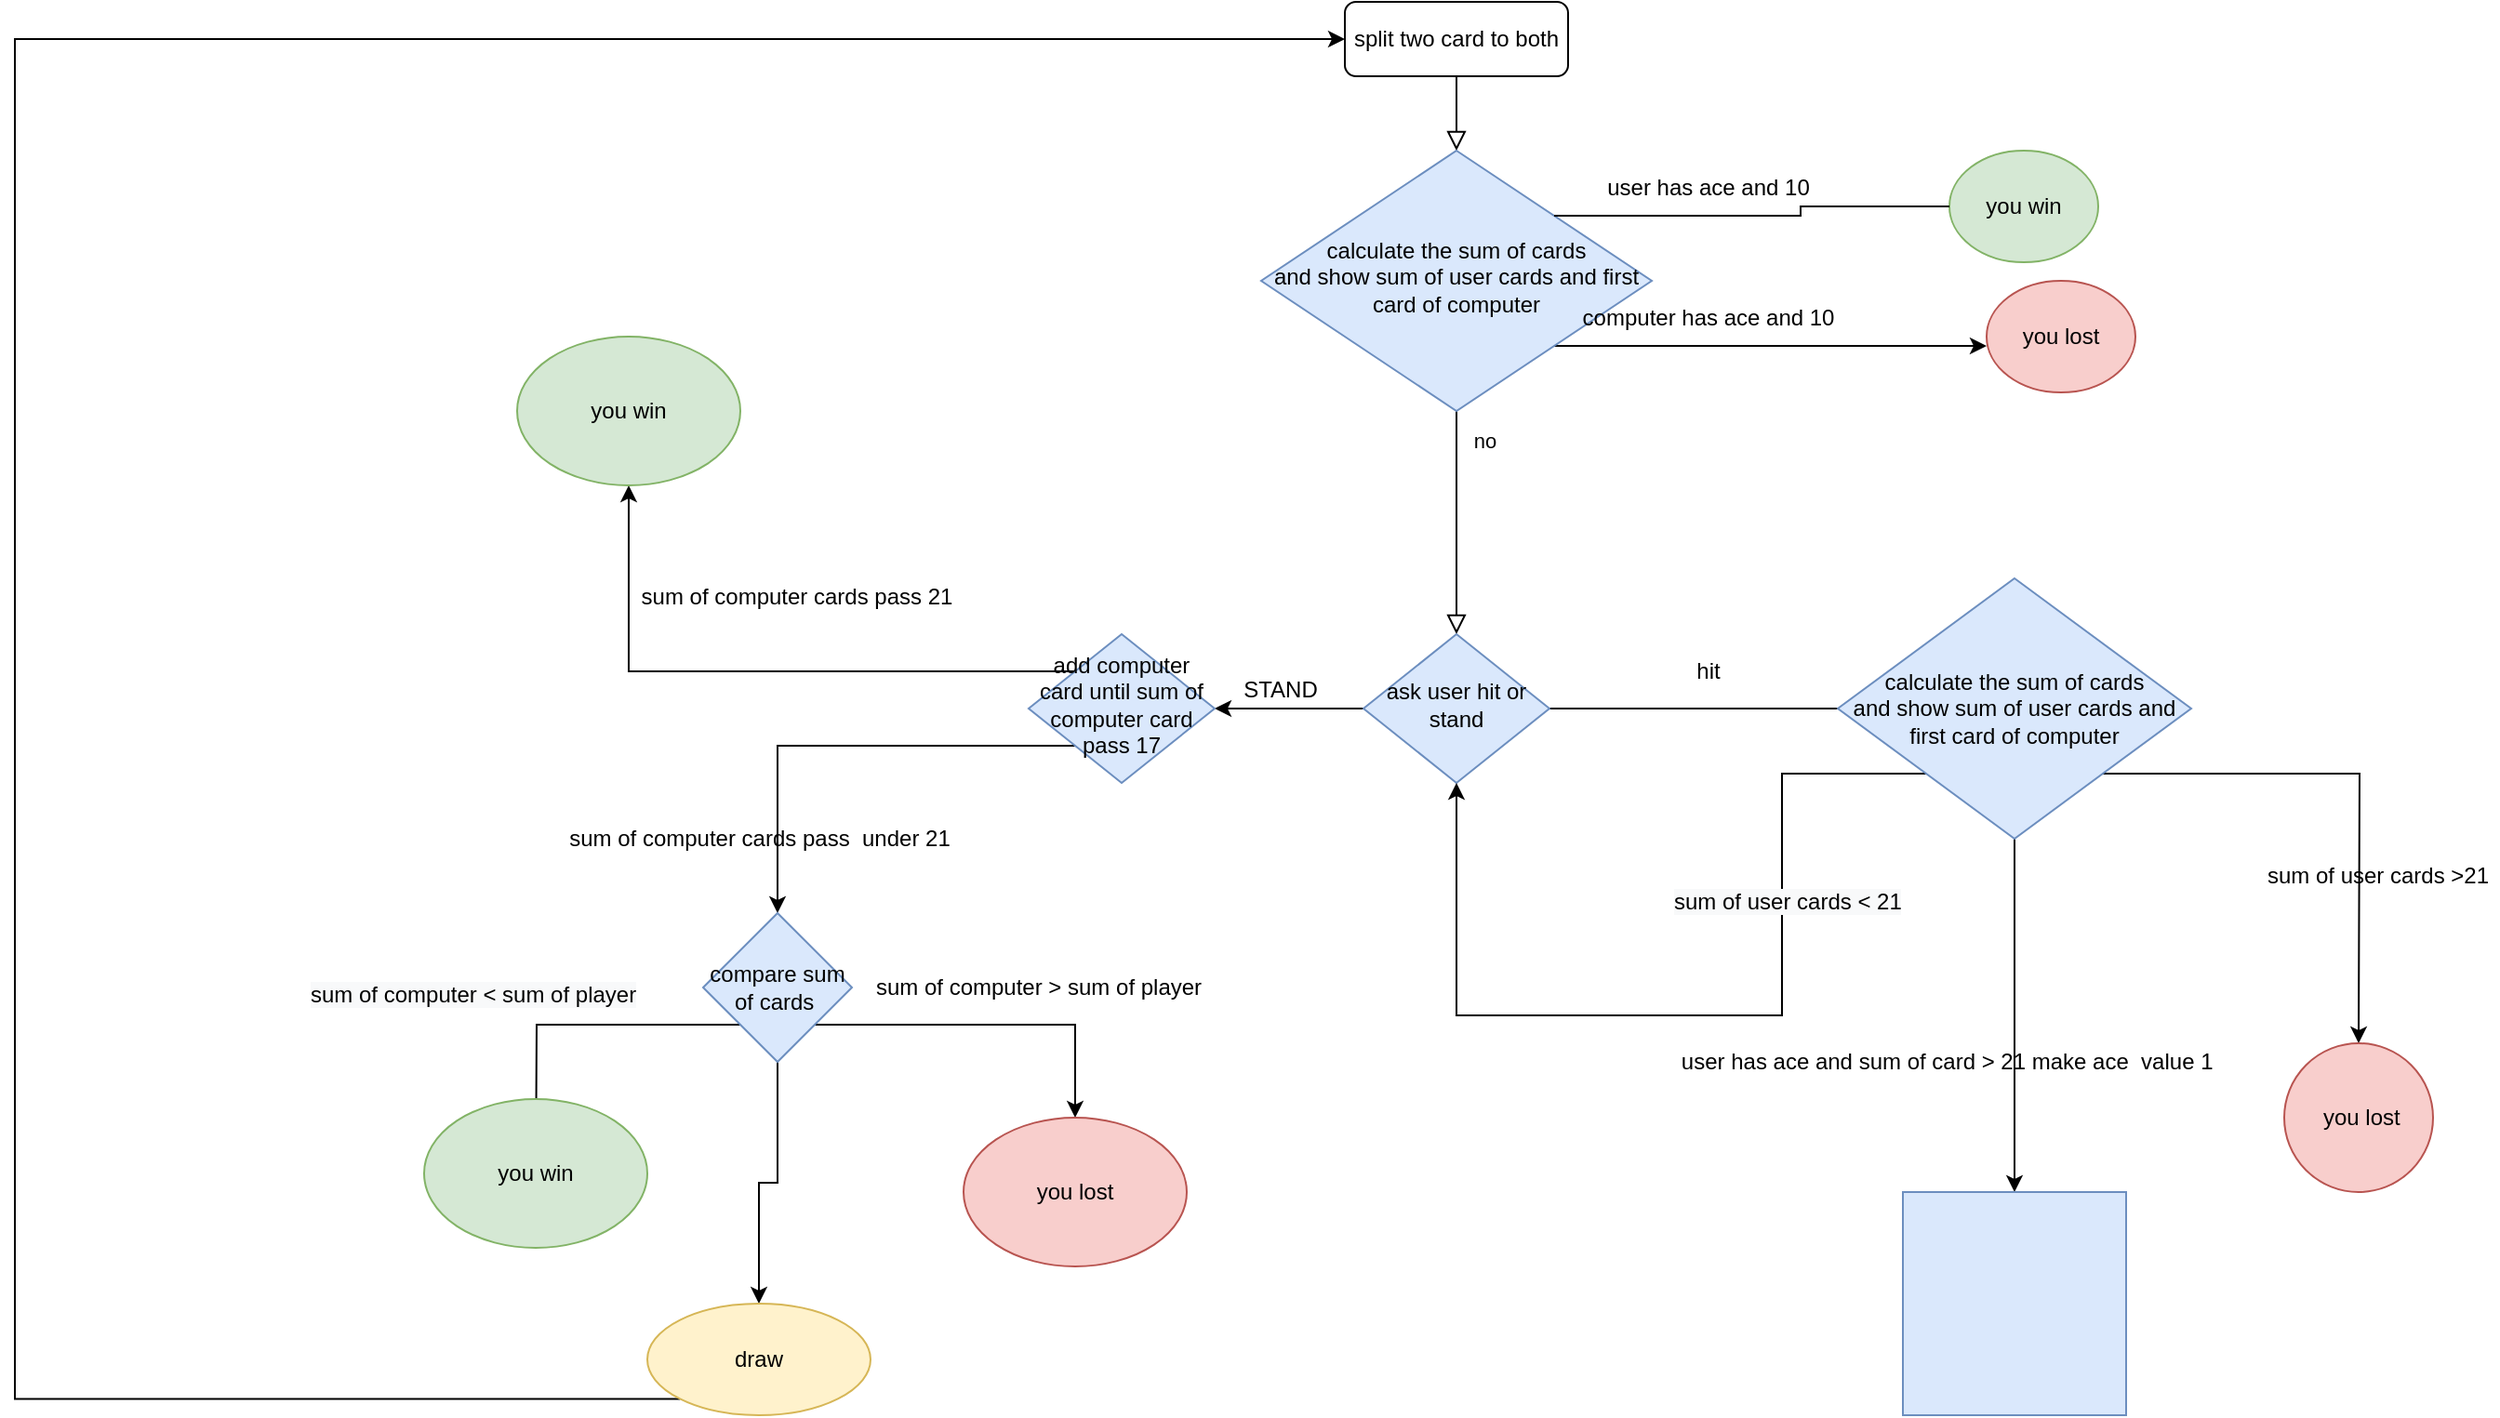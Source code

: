 <mxfile version="17.4.6" type="github">
  <diagram id="C5RBs43oDa-KdzZeNtuy" name="Page-1">
    <mxGraphModel dx="2310" dy="849" grid="1" gridSize="10" guides="1" tooltips="1" connect="1" arrows="1" fold="1" page="1" pageScale="1" pageWidth="827" pageHeight="1169" math="0" shadow="0">
      <root>
        <mxCell id="WIyWlLk6GJQsqaUBKTNV-0" />
        <mxCell id="WIyWlLk6GJQsqaUBKTNV-1" parent="WIyWlLk6GJQsqaUBKTNV-0" />
        <mxCell id="WIyWlLk6GJQsqaUBKTNV-2" value="" style="rounded=0;html=1;jettySize=auto;orthogonalLoop=1;fontSize=11;endArrow=block;endFill=0;endSize=8;strokeWidth=1;shadow=0;labelBackgroundColor=none;edgeStyle=orthogonalEdgeStyle;" parent="WIyWlLk6GJQsqaUBKTNV-1" source="WIyWlLk6GJQsqaUBKTNV-3" target="WIyWlLk6GJQsqaUBKTNV-6" edge="1">
          <mxGeometry relative="1" as="geometry" />
        </mxCell>
        <mxCell id="WIyWlLk6GJQsqaUBKTNV-3" value="split two card to both&lt;br&gt;" style="rounded=1;whiteSpace=wrap;html=1;fontSize=12;glass=0;strokeWidth=1;shadow=0;" parent="WIyWlLk6GJQsqaUBKTNV-1" vertex="1">
          <mxGeometry x="145" y="50" width="120" height="40" as="geometry" />
        </mxCell>
        <mxCell id="WIyWlLk6GJQsqaUBKTNV-4" value="no" style="rounded=0;html=1;jettySize=auto;orthogonalLoop=1;fontSize=11;endArrow=block;endFill=0;endSize=8;strokeWidth=1;shadow=0;labelBackgroundColor=none;edgeStyle=orthogonalEdgeStyle;" parent="WIyWlLk6GJQsqaUBKTNV-1" source="WIyWlLk6GJQsqaUBKTNV-6" target="WIyWlLk6GJQsqaUBKTNV-10" edge="1">
          <mxGeometry x="-0.733" y="15" relative="1" as="geometry">
            <mxPoint as="offset" />
          </mxGeometry>
        </mxCell>
        <mxCell id="JVyS36UjJmiZODnNpVle-0" style="edgeStyle=orthogonalEdgeStyle;rounded=0;orthogonalLoop=1;jettySize=auto;html=1;exitX=1;exitY=0;exitDx=0;exitDy=0;startArrow=none;" edge="1" parent="WIyWlLk6GJQsqaUBKTNV-1" source="JVyS36UjJmiZODnNpVle-3">
          <mxGeometry relative="1" as="geometry">
            <mxPoint x="490" y="165" as="targetPoint" />
            <Array as="points">
              <mxPoint x="490" y="165" />
            </Array>
          </mxGeometry>
        </mxCell>
        <mxCell id="JVyS36UjJmiZODnNpVle-1" style="edgeStyle=orthogonalEdgeStyle;rounded=0;orthogonalLoop=1;jettySize=auto;html=1;exitX=1;exitY=1;exitDx=0;exitDy=0;" edge="1" parent="WIyWlLk6GJQsqaUBKTNV-1" source="WIyWlLk6GJQsqaUBKTNV-6">
          <mxGeometry relative="1" as="geometry">
            <mxPoint x="490" y="235" as="targetPoint" />
          </mxGeometry>
        </mxCell>
        <mxCell id="WIyWlLk6GJQsqaUBKTNV-6" value="calculate the sum of cards&lt;br&gt;and show sum of user cards and first card of computer" style="rhombus;whiteSpace=wrap;html=1;shadow=0;fontFamily=Helvetica;fontSize=12;align=center;strokeWidth=1;spacing=6;spacingTop=-4;fillColor=#dae8fc;strokeColor=#6c8ebf;" parent="WIyWlLk6GJQsqaUBKTNV-1" vertex="1">
          <mxGeometry x="100" y="130" width="210" height="140" as="geometry" />
        </mxCell>
        <mxCell id="JVyS36UjJmiZODnNpVle-8" style="edgeStyle=orthogonalEdgeStyle;rounded=0;orthogonalLoop=1;jettySize=auto;html=1;exitX=1;exitY=0.5;exitDx=0;exitDy=0;" edge="1" parent="WIyWlLk6GJQsqaUBKTNV-1" source="WIyWlLk6GJQsqaUBKTNV-10">
          <mxGeometry relative="1" as="geometry">
            <mxPoint x="440" y="430" as="targetPoint" />
          </mxGeometry>
        </mxCell>
        <mxCell id="JVyS36UjJmiZODnNpVle-24" value="" style="edgeStyle=orthogonalEdgeStyle;rounded=0;orthogonalLoop=1;jettySize=auto;html=1;" edge="1" parent="WIyWlLk6GJQsqaUBKTNV-1" source="WIyWlLk6GJQsqaUBKTNV-10" target="JVyS36UjJmiZODnNpVle-23">
          <mxGeometry relative="1" as="geometry" />
        </mxCell>
        <mxCell id="WIyWlLk6GJQsqaUBKTNV-10" value="ask user hit or stand" style="rhombus;whiteSpace=wrap;html=1;shadow=0;fontFamily=Helvetica;fontSize=12;align=center;strokeWidth=1;spacing=6;spacingTop=-4;fillColor=#dae8fc;strokeColor=#6c8ebf;" parent="WIyWlLk6GJQsqaUBKTNV-1" vertex="1">
          <mxGeometry x="155" y="390" width="100" height="80" as="geometry" />
        </mxCell>
        <mxCell id="JVyS36UjJmiZODnNpVle-2" value="user has ace and 10" style="text;html=1;align=center;verticalAlign=middle;resizable=0;points=[];autosize=1;strokeColor=none;fillColor=none;" vertex="1" parent="WIyWlLk6GJQsqaUBKTNV-1">
          <mxGeometry x="280" y="140" width="120" height="20" as="geometry" />
        </mxCell>
        <mxCell id="JVyS36UjJmiZODnNpVle-3" value="you win" style="ellipse;whiteSpace=wrap;html=1;fillColor=#d5e8d4;strokeColor=#82b366;" vertex="1" parent="WIyWlLk6GJQsqaUBKTNV-1">
          <mxGeometry x="470" y="130" width="80" height="60" as="geometry" />
        </mxCell>
        <mxCell id="JVyS36UjJmiZODnNpVle-4" value="" style="edgeStyle=orthogonalEdgeStyle;rounded=0;orthogonalLoop=1;jettySize=auto;html=1;exitX=1;exitY=0;exitDx=0;exitDy=0;endArrow=none;" edge="1" parent="WIyWlLk6GJQsqaUBKTNV-1" source="WIyWlLk6GJQsqaUBKTNV-6" target="JVyS36UjJmiZODnNpVle-3">
          <mxGeometry relative="1" as="geometry">
            <mxPoint x="490" y="165" as="targetPoint" />
            <mxPoint x="257.5" y="165" as="sourcePoint" />
            <Array as="points" />
          </mxGeometry>
        </mxCell>
        <mxCell id="JVyS36UjJmiZODnNpVle-5" value="you lost" style="ellipse;whiteSpace=wrap;html=1;fillColor=#f8cecc;strokeColor=#b85450;" vertex="1" parent="WIyWlLk6GJQsqaUBKTNV-1">
          <mxGeometry x="490" y="200" width="80" height="60" as="geometry" />
        </mxCell>
        <mxCell id="JVyS36UjJmiZODnNpVle-6" value="computer has ace and 10" style="text;html=1;align=center;verticalAlign=middle;resizable=0;points=[];autosize=1;strokeColor=none;fillColor=none;" vertex="1" parent="WIyWlLk6GJQsqaUBKTNV-1">
          <mxGeometry x="265" y="210" width="150" height="20" as="geometry" />
        </mxCell>
        <mxCell id="JVyS36UjJmiZODnNpVle-9" value="hit" style="text;html=1;align=center;verticalAlign=middle;resizable=0;points=[];autosize=1;strokeColor=none;fillColor=none;" vertex="1" parent="WIyWlLk6GJQsqaUBKTNV-1">
          <mxGeometry x="325" y="400" width="30" height="20" as="geometry" />
        </mxCell>
        <mxCell id="JVyS36UjJmiZODnNpVle-14" style="edgeStyle=orthogonalEdgeStyle;rounded=0;orthogonalLoop=1;jettySize=auto;html=1;exitX=0;exitY=1;exitDx=0;exitDy=0;entryX=0.5;entryY=1;entryDx=0;entryDy=0;" edge="1" parent="WIyWlLk6GJQsqaUBKTNV-1" source="JVyS36UjJmiZODnNpVle-11" target="WIyWlLk6GJQsqaUBKTNV-10">
          <mxGeometry relative="1" as="geometry">
            <mxPoint x="375" y="690" as="targetPoint" />
            <Array as="points">
              <mxPoint x="380" y="465" />
              <mxPoint x="380" y="595" />
              <mxPoint x="205" y="595" />
            </Array>
          </mxGeometry>
        </mxCell>
        <mxCell id="JVyS36UjJmiZODnNpVle-16" style="edgeStyle=orthogonalEdgeStyle;rounded=0;orthogonalLoop=1;jettySize=auto;html=1;exitX=1;exitY=1;exitDx=0;exitDy=0;" edge="1" parent="WIyWlLk6GJQsqaUBKTNV-1" source="JVyS36UjJmiZODnNpVle-11">
          <mxGeometry relative="1" as="geometry">
            <mxPoint x="690" y="610" as="targetPoint" />
          </mxGeometry>
        </mxCell>
        <mxCell id="JVyS36UjJmiZODnNpVle-49" value="" style="edgeStyle=orthogonalEdgeStyle;rounded=0;orthogonalLoop=1;jettySize=auto;html=1;" edge="1" parent="WIyWlLk6GJQsqaUBKTNV-1" source="JVyS36UjJmiZODnNpVle-11" target="JVyS36UjJmiZODnNpVle-48">
          <mxGeometry relative="1" as="geometry" />
        </mxCell>
        <mxCell id="JVyS36UjJmiZODnNpVle-11" value="&lt;span&gt;calculate the sum of cards&lt;/span&gt;&lt;br&gt;&lt;span&gt;and show sum of user cards and first card of computer&lt;/span&gt;" style="rhombus;whiteSpace=wrap;html=1;fillColor=#dae8fc;strokeColor=#6c8ebf;" vertex="1" parent="WIyWlLk6GJQsqaUBKTNV-1">
          <mxGeometry x="410" y="360" width="190" height="140" as="geometry" />
        </mxCell>
        <mxCell id="JVyS36UjJmiZODnNpVle-17" value="&amp;nbsp;you lost" style="ellipse;whiteSpace=wrap;html=1;aspect=fixed;fillColor=#f8cecc;strokeColor=#b85450;" vertex="1" parent="WIyWlLk6GJQsqaUBKTNV-1">
          <mxGeometry x="650" y="610" width="80" height="80" as="geometry" />
        </mxCell>
        <mxCell id="JVyS36UjJmiZODnNpVle-18" value="&lt;span&gt;sum of user cards &amp;gt;21&lt;/span&gt;" style="text;html=1;align=center;verticalAlign=middle;resizable=0;points=[];autosize=1;strokeColor=none;fillColor=none;" vertex="1" parent="WIyWlLk6GJQsqaUBKTNV-1">
          <mxGeometry x="635" y="510" width="130" height="20" as="geometry" />
        </mxCell>
        <mxCell id="JVyS36UjJmiZODnNpVle-20" value="&lt;span style=&quot;color: rgb(0 , 0 , 0) ; font-family: &amp;#34;helvetica&amp;#34; ; font-size: 12px ; font-style: normal ; font-weight: 400 ; letter-spacing: normal ; text-align: center ; text-indent: 0px ; text-transform: none ; word-spacing: 0px ; background-color: rgb(248 , 249 , 250) ; display: inline ; float: none&quot;&gt;sum of user cards &amp;lt; 21&lt;/span&gt;" style="text;whiteSpace=wrap;html=1;" vertex="1" parent="WIyWlLk6GJQsqaUBKTNV-1">
          <mxGeometry x="320" y="520" width="140" height="30" as="geometry" />
        </mxCell>
        <mxCell id="JVyS36UjJmiZODnNpVle-30" style="edgeStyle=orthogonalEdgeStyle;rounded=0;orthogonalLoop=1;jettySize=auto;html=1;exitX=0;exitY=1;exitDx=0;exitDy=0;" edge="1" parent="WIyWlLk6GJQsqaUBKTNV-1" source="JVyS36UjJmiZODnNpVle-23" target="JVyS36UjJmiZODnNpVle-37">
          <mxGeometry relative="1" as="geometry">
            <mxPoint x="-160" y="580" as="targetPoint" />
          </mxGeometry>
        </mxCell>
        <mxCell id="JVyS36UjJmiZODnNpVle-31" style="edgeStyle=orthogonalEdgeStyle;rounded=0;orthogonalLoop=1;jettySize=auto;html=1;exitX=0;exitY=0;exitDx=0;exitDy=0;" edge="1" parent="WIyWlLk6GJQsqaUBKTNV-1" source="JVyS36UjJmiZODnNpVle-23" target="JVyS36UjJmiZODnNpVle-36">
          <mxGeometry relative="1" as="geometry">
            <mxPoint x="-160" y="320" as="targetPoint" />
          </mxGeometry>
        </mxCell>
        <mxCell id="JVyS36UjJmiZODnNpVle-23" value="add computer card until sum of computer card pass 17" style="rhombus;whiteSpace=wrap;html=1;shadow=0;fontFamily=Helvetica;fontSize=12;align=center;strokeWidth=1;spacing=6;spacingTop=-4;fillColor=#dae8fc;strokeColor=#6c8ebf;" vertex="1" parent="WIyWlLk6GJQsqaUBKTNV-1">
          <mxGeometry x="-25" y="390" width="100" height="80" as="geometry" />
        </mxCell>
        <mxCell id="JVyS36UjJmiZODnNpVle-25" value="STAND" style="text;html=1;align=center;verticalAlign=middle;resizable=0;points=[];autosize=1;strokeColor=none;fillColor=none;" vertex="1" parent="WIyWlLk6GJQsqaUBKTNV-1">
          <mxGeometry x="80" y="410" width="60" height="20" as="geometry" />
        </mxCell>
        <mxCell id="JVyS36UjJmiZODnNpVle-32" value="sum of computer cards pass 21" style="text;html=1;align=center;verticalAlign=middle;resizable=0;points=[];autosize=1;strokeColor=none;fillColor=none;" vertex="1" parent="WIyWlLk6GJQsqaUBKTNV-1">
          <mxGeometry x="-240" y="360" width="180" height="20" as="geometry" />
        </mxCell>
        <mxCell id="JVyS36UjJmiZODnNpVle-35" value="sum of computer cards pass&amp;nbsp; under 21" style="text;html=1;align=center;verticalAlign=middle;resizable=0;points=[];autosize=1;strokeColor=none;fillColor=none;" vertex="1" parent="WIyWlLk6GJQsqaUBKTNV-1">
          <mxGeometry x="-280" y="490" width="220" height="20" as="geometry" />
        </mxCell>
        <mxCell id="JVyS36UjJmiZODnNpVle-36" value="you win" style="ellipse;whiteSpace=wrap;html=1;fillColor=#d5e8d4;strokeColor=#82b366;" vertex="1" parent="WIyWlLk6GJQsqaUBKTNV-1">
          <mxGeometry x="-300" y="230" width="120" height="80" as="geometry" />
        </mxCell>
        <mxCell id="JVyS36UjJmiZODnNpVle-38" style="edgeStyle=orthogonalEdgeStyle;rounded=0;orthogonalLoop=1;jettySize=auto;html=1;exitX=1;exitY=1;exitDx=0;exitDy=0;" edge="1" parent="WIyWlLk6GJQsqaUBKTNV-1" source="JVyS36UjJmiZODnNpVle-37" target="JVyS36UjJmiZODnNpVle-42">
          <mxGeometry relative="1" as="geometry">
            <mxPoint x="10" y="690" as="targetPoint" />
          </mxGeometry>
        </mxCell>
        <mxCell id="JVyS36UjJmiZODnNpVle-40" style="edgeStyle=orthogonalEdgeStyle;rounded=0;orthogonalLoop=1;jettySize=auto;html=1;exitX=0;exitY=1;exitDx=0;exitDy=0;" edge="1" parent="WIyWlLk6GJQsqaUBKTNV-1" source="JVyS36UjJmiZODnNpVle-37">
          <mxGeometry relative="1" as="geometry">
            <mxPoint x="-290" y="690" as="targetPoint" />
          </mxGeometry>
        </mxCell>
        <mxCell id="JVyS36UjJmiZODnNpVle-46" value="" style="edgeStyle=orthogonalEdgeStyle;rounded=0;orthogonalLoop=1;jettySize=auto;html=1;" edge="1" parent="WIyWlLk6GJQsqaUBKTNV-1" source="JVyS36UjJmiZODnNpVle-37" target="JVyS36UjJmiZODnNpVle-45">
          <mxGeometry relative="1" as="geometry" />
        </mxCell>
        <mxCell id="JVyS36UjJmiZODnNpVle-37" value="compare sum of cards&amp;nbsp;" style="rhombus;whiteSpace=wrap;html=1;fillColor=#dae8fc;strokeColor=#6c8ebf;" vertex="1" parent="WIyWlLk6GJQsqaUBKTNV-1">
          <mxGeometry x="-200" y="540" width="80" height="80" as="geometry" />
        </mxCell>
        <mxCell id="JVyS36UjJmiZODnNpVle-41" value="sum of computer &amp;gt; sum of player" style="text;html=1;align=center;verticalAlign=middle;resizable=0;points=[];autosize=1;strokeColor=none;fillColor=none;" vertex="1" parent="WIyWlLk6GJQsqaUBKTNV-1">
          <mxGeometry x="-115" y="570" width="190" height="20" as="geometry" />
        </mxCell>
        <mxCell id="JVyS36UjJmiZODnNpVle-42" value="you lost" style="ellipse;whiteSpace=wrap;html=1;fillColor=#f8cecc;strokeColor=#b85450;" vertex="1" parent="WIyWlLk6GJQsqaUBKTNV-1">
          <mxGeometry x="-60" y="650" width="120" height="80" as="geometry" />
        </mxCell>
        <mxCell id="JVyS36UjJmiZODnNpVle-43" value="&lt;span style=&quot;color: rgb(0 , 0 , 0) ; font-family: &amp;#34;helvetica&amp;#34; ; font-size: 12px ; font-style: normal ; font-weight: 400 ; letter-spacing: normal ; text-align: center ; text-indent: 0px ; text-transform: none ; word-spacing: 0px ; background-color: rgb(248 , 249 , 250) ; display: inline ; float: none&quot;&gt;sum of computer &amp;lt; sum of player&lt;/span&gt;" style="text;whiteSpace=wrap;html=1;" vertex="1" parent="WIyWlLk6GJQsqaUBKTNV-1">
          <mxGeometry x="-413" y="570" width="200" height="30" as="geometry" />
        </mxCell>
        <mxCell id="JVyS36UjJmiZODnNpVle-44" value="you win" style="ellipse;whiteSpace=wrap;html=1;fillColor=#d5e8d4;strokeColor=#82b366;" vertex="1" parent="WIyWlLk6GJQsqaUBKTNV-1">
          <mxGeometry x="-350" y="640" width="120" height="80" as="geometry" />
        </mxCell>
        <mxCell id="JVyS36UjJmiZODnNpVle-47" style="edgeStyle=orthogonalEdgeStyle;rounded=0;orthogonalLoop=1;jettySize=auto;html=1;exitX=0;exitY=1;exitDx=0;exitDy=0;entryX=0;entryY=0.5;entryDx=0;entryDy=0;" edge="1" parent="WIyWlLk6GJQsqaUBKTNV-1" source="JVyS36UjJmiZODnNpVle-45" target="WIyWlLk6GJQsqaUBKTNV-3">
          <mxGeometry relative="1" as="geometry">
            <Array as="points">
              <mxPoint x="-570" y="801" />
              <mxPoint x="-570" y="70" />
            </Array>
          </mxGeometry>
        </mxCell>
        <mxCell id="JVyS36UjJmiZODnNpVle-45" value="draw" style="ellipse;whiteSpace=wrap;html=1;fillColor=#fff2cc;strokeColor=#d6b656;" vertex="1" parent="WIyWlLk6GJQsqaUBKTNV-1">
          <mxGeometry x="-230" y="750" width="120" height="60" as="geometry" />
        </mxCell>
        <mxCell id="JVyS36UjJmiZODnNpVle-48" value="" style="whiteSpace=wrap;html=1;fillColor=#dae8fc;strokeColor=#6c8ebf;" vertex="1" parent="WIyWlLk6GJQsqaUBKTNV-1">
          <mxGeometry x="445" y="690" width="120" height="120" as="geometry" />
        </mxCell>
        <mxCell id="JVyS36UjJmiZODnNpVle-50" value="user has ace and sum of card &amp;gt; 21 make ace&amp;nbsp; value 1&amp;nbsp;" style="text;html=1;align=center;verticalAlign=middle;resizable=0;points=[];autosize=1;strokeColor=none;fillColor=none;" vertex="1" parent="WIyWlLk6GJQsqaUBKTNV-1">
          <mxGeometry x="320" y="610" width="300" height="20" as="geometry" />
        </mxCell>
      </root>
    </mxGraphModel>
  </diagram>
</mxfile>
